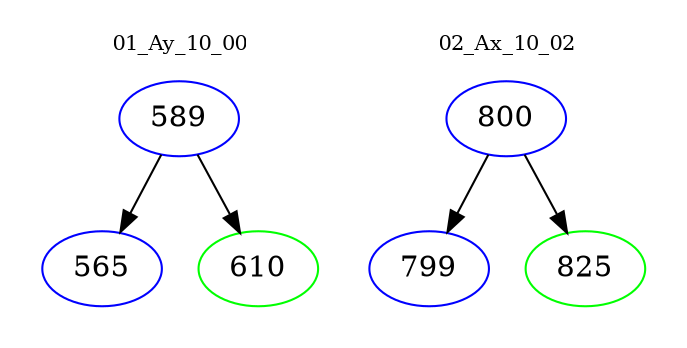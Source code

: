 digraph{
subgraph cluster_0 {
color = white
label = "01_Ay_10_00";
fontsize=10;
T0_589 [label="589", color="blue"]
T0_589 -> T0_565 [color="black"]
T0_565 [label="565", color="blue"]
T0_589 -> T0_610 [color="black"]
T0_610 [label="610", color="green"]
}
subgraph cluster_1 {
color = white
label = "02_Ax_10_02";
fontsize=10;
T1_800 [label="800", color="blue"]
T1_800 -> T1_799 [color="black"]
T1_799 [label="799", color="blue"]
T1_800 -> T1_825 [color="black"]
T1_825 [label="825", color="green"]
}
}
